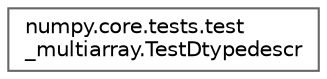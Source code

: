 digraph "Graphical Class Hierarchy"
{
 // LATEX_PDF_SIZE
  bgcolor="transparent";
  edge [fontname=Helvetica,fontsize=10,labelfontname=Helvetica,labelfontsize=10];
  node [fontname=Helvetica,fontsize=10,shape=box,height=0.2,width=0.4];
  rankdir="LR";
  Node0 [id="Node000000",label="numpy.core.tests.test\l_multiarray.TestDtypedescr",height=0.2,width=0.4,color="grey40", fillcolor="white", style="filled",URL="$d2/d9d/classnumpy_1_1core_1_1tests_1_1test__multiarray_1_1TestDtypedescr.html",tooltip=" "];
}
